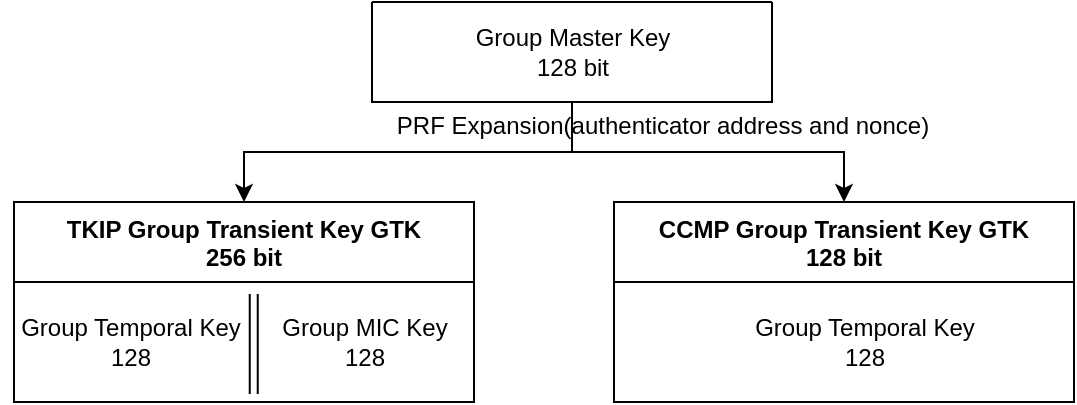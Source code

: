 <mxfile version="20.4.0" type="github">
  <diagram id="aS_K7l8yTv8GTi2jXWwr" name="第 1 页">
    <mxGraphModel dx="981" dy="548" grid="1" gridSize="10" guides="1" tooltips="1" connect="1" arrows="1" fold="1" page="1" pageScale="1" pageWidth="827" pageHeight="1169" math="0" shadow="0">
      <root>
        <mxCell id="0" />
        <mxCell id="1" parent="0" />
        <mxCell id="E-5vWzw6Vq03EfvZsvZ7-17" style="edgeStyle=orthogonalEdgeStyle;rounded=0;orthogonalLoop=1;jettySize=auto;html=1;exitX=0.5;exitY=1;exitDx=0;exitDy=0;entryX=0.5;entryY=0;entryDx=0;entryDy=0;" edge="1" parent="1" source="E-5vWzw6Vq03EfvZsvZ7-1" target="E-5vWzw6Vq03EfvZsvZ7-3">
          <mxGeometry relative="1" as="geometry" />
        </mxCell>
        <mxCell id="E-5vWzw6Vq03EfvZsvZ7-18" style="edgeStyle=orthogonalEdgeStyle;rounded=0;orthogonalLoop=1;jettySize=auto;html=1;exitX=0.5;exitY=1;exitDx=0;exitDy=0;" edge="1" parent="1" source="E-5vWzw6Vq03EfvZsvZ7-1" target="E-5vWzw6Vq03EfvZsvZ7-11">
          <mxGeometry relative="1" as="geometry" />
        </mxCell>
        <mxCell id="E-5vWzw6Vq03EfvZsvZ7-1" value="" style="swimlane;startSize=0;" vertex="1" parent="1">
          <mxGeometry x="314" y="200" width="200" height="50" as="geometry" />
        </mxCell>
        <mxCell id="E-5vWzw6Vq03EfvZsvZ7-2" value="Group Master Key&lt;br&gt;128 bit" style="text;html=1;align=center;verticalAlign=middle;resizable=0;points=[];autosize=1;strokeColor=none;fillColor=none;" vertex="1" parent="E-5vWzw6Vq03EfvZsvZ7-1">
          <mxGeometry x="40" y="5" width="120" height="40" as="geometry" />
        </mxCell>
        <mxCell id="E-5vWzw6Vq03EfvZsvZ7-3" value="TKIP Group Transient Key GTK&#xa;256 bit" style="swimlane;startSize=40;" vertex="1" parent="1">
          <mxGeometry x="135" y="300" width="230" height="100" as="geometry" />
        </mxCell>
        <mxCell id="E-5vWzw6Vq03EfvZsvZ7-5" value="Group MIC Key&lt;br&gt;128" style="text;html=1;align=center;verticalAlign=middle;resizable=0;points=[];autosize=1;strokeColor=none;fillColor=none;" vertex="1" parent="E-5vWzw6Vq03EfvZsvZ7-3">
          <mxGeometry x="120" y="50" width="110" height="40" as="geometry" />
        </mxCell>
        <mxCell id="E-5vWzw6Vq03EfvZsvZ7-4" value="Group Temporal&amp;nbsp;Key&lt;br&gt;128" style="text;html=1;align=center;verticalAlign=middle;resizable=0;points=[];autosize=1;strokeColor=none;fillColor=none;" vertex="1" parent="E-5vWzw6Vq03EfvZsvZ7-3">
          <mxGeometry x="-7" y="50" width="130" height="40" as="geometry" />
        </mxCell>
        <mxCell id="E-5vWzw6Vq03EfvZsvZ7-10" style="edgeStyle=none;shape=link;rounded=0;orthogonalLoop=1;jettySize=auto;html=1;" edge="1" parent="E-5vWzw6Vq03EfvZsvZ7-3">
          <mxGeometry relative="1" as="geometry">
            <mxPoint x="119.87" y="96" as="targetPoint" />
            <mxPoint x="119.87" y="46" as="sourcePoint" />
          </mxGeometry>
        </mxCell>
        <mxCell id="E-5vWzw6Vq03EfvZsvZ7-11" value="CCMP Group Transient Key GTK&#xa;128 bit" style="swimlane;startSize=40;" vertex="1" parent="1">
          <mxGeometry x="435" y="300" width="230" height="100" as="geometry" />
        </mxCell>
        <mxCell id="E-5vWzw6Vq03EfvZsvZ7-13" value="Group Temporal&amp;nbsp;Key&lt;br&gt;128" style="text;html=1;align=center;verticalAlign=middle;resizable=0;points=[];autosize=1;strokeColor=none;fillColor=none;" vertex="1" parent="E-5vWzw6Vq03EfvZsvZ7-11">
          <mxGeometry x="60" y="50" width="130" height="40" as="geometry" />
        </mxCell>
        <mxCell id="E-5vWzw6Vq03EfvZsvZ7-19" value="PRF Expansion(authenticator address and nonce)" style="text;html=1;align=center;verticalAlign=middle;resizable=0;points=[];autosize=1;strokeColor=none;fillColor=none;" vertex="1" parent="1">
          <mxGeometry x="314" y="247" width="290" height="30" as="geometry" />
        </mxCell>
      </root>
    </mxGraphModel>
  </diagram>
</mxfile>
